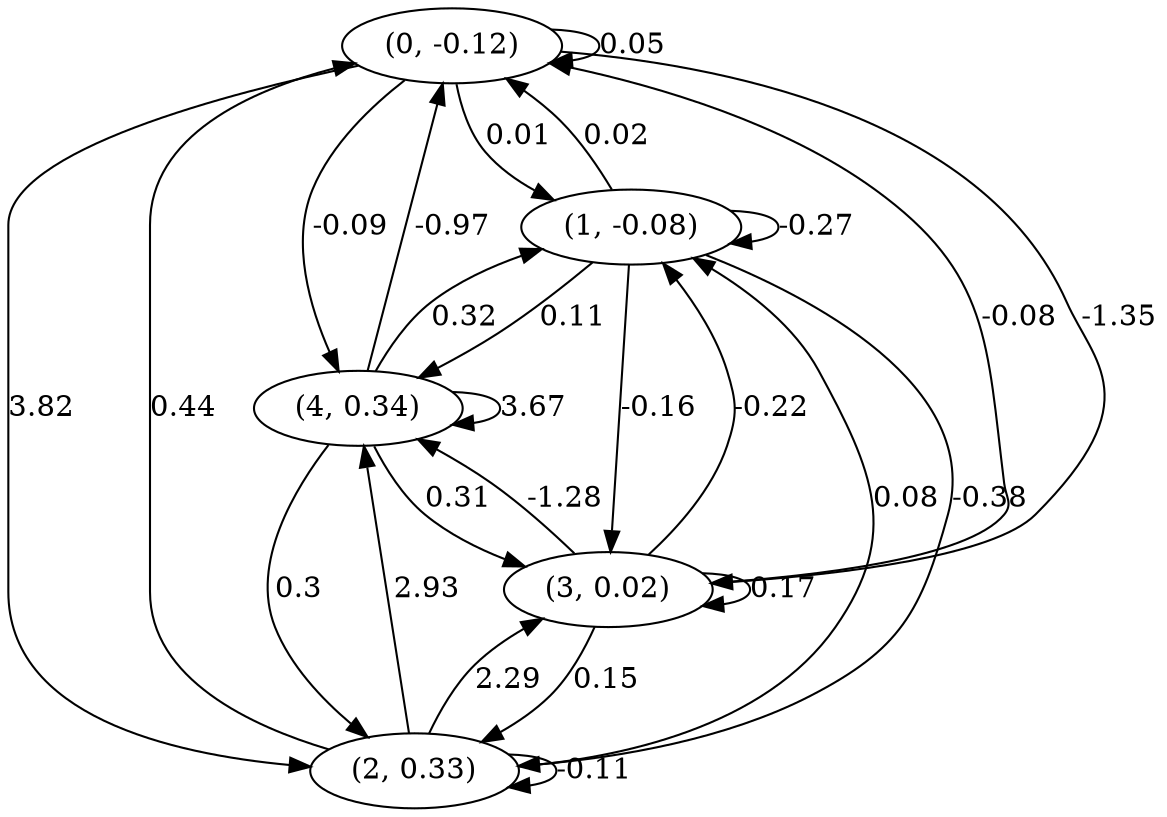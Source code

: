 digraph {
    0 [ label = "(0, -0.12)" ]
    1 [ label = "(1, -0.08)" ]
    2 [ label = "(2, 0.33)" ]
    3 [ label = "(3, 0.02)" ]
    4 [ label = "(4, 0.34)" ]
    0 -> 0 [ label = "0.05" ]
    1 -> 1 [ label = "-0.27" ]
    2 -> 2 [ label = "-0.11" ]
    3 -> 3 [ label = "0.17" ]
    4 -> 4 [ label = "3.67" ]
    1 -> 0 [ label = "0.02" ]
    2 -> 0 [ label = "0.44" ]
    3 -> 0 [ label = "-0.08" ]
    4 -> 0 [ label = "-0.97" ]
    0 -> 1 [ label = "0.01" ]
    2 -> 1 [ label = "0.08" ]
    3 -> 1 [ label = "-0.22" ]
    4 -> 1 [ label = "0.32" ]
    0 -> 2 [ label = "3.82" ]
    1 -> 2 [ label = "-0.38" ]
    3 -> 2 [ label = "0.15" ]
    4 -> 2 [ label = "0.3" ]
    0 -> 3 [ label = "-1.35" ]
    1 -> 3 [ label = "-0.16" ]
    2 -> 3 [ label = "2.29" ]
    4 -> 3 [ label = "0.31" ]
    0 -> 4 [ label = "-0.09" ]
    1 -> 4 [ label = "0.11" ]
    2 -> 4 [ label = "2.93" ]
    3 -> 4 [ label = "-1.28" ]
}


